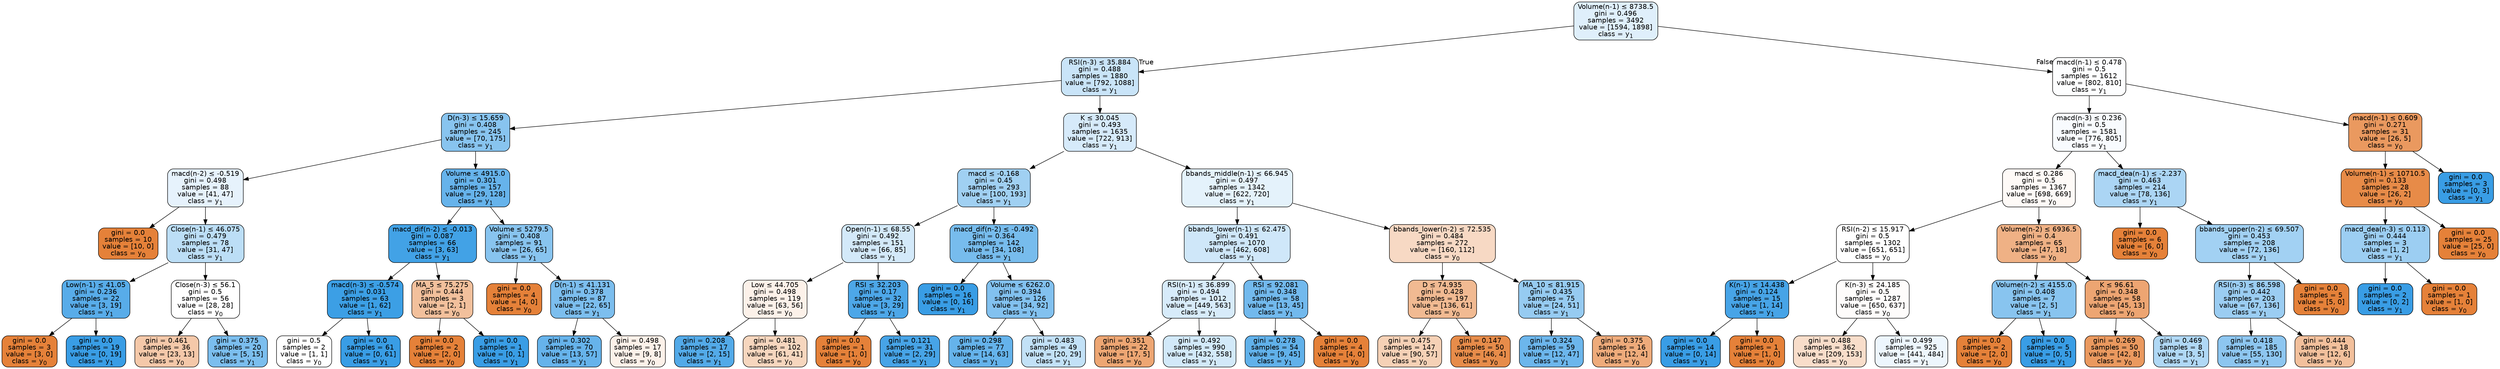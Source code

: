 digraph Tree {
node [shape=box, style="filled, rounded", color="black", fontname=helvetica] ;
edge [fontname=helvetica] ;
0 [label=<Volume(n-1) &le; 8738.5<br/>gini = 0.496<br/>samples = 3492<br/>value = [1594, 1898]<br/>class = y<SUB>1</SUB>>, fillcolor="#dfeffb"] ;
1 [label=<RSI(n-3) &le; 35.884<br/>gini = 0.488<br/>samples = 1880<br/>value = [792, 1088]<br/>class = y<SUB>1</SUB>>, fillcolor="#c9e4f8"] ;
0 -> 1 [labeldistance=2.5, labelangle=45, headlabel="True"] ;
2 [label=<D(n-3) &le; 15.659<br/>gini = 0.408<br/>samples = 245<br/>value = [70, 175]<br/>class = y<SUB>1</SUB>>, fillcolor="#88c4ef"] ;
1 -> 2 ;
3 [label=<macd(n-2) &le; -0.519<br/>gini = 0.498<br/>samples = 88<br/>value = [41, 47]<br/>class = y<SUB>1</SUB>>, fillcolor="#e6f2fc"] ;
2 -> 3 ;
4 [label=<gini = 0.0<br/>samples = 10<br/>value = [10, 0]<br/>class = y<SUB>0</SUB>>, fillcolor="#e58139"] ;
3 -> 4 ;
5 [label=<Close(n-1) &le; 46.075<br/>gini = 0.479<br/>samples = 78<br/>value = [31, 47]<br/>class = y<SUB>1</SUB>>, fillcolor="#bcdef6"] ;
3 -> 5 ;
6 [label=<Low(n-1) &le; 41.05<br/>gini = 0.236<br/>samples = 22<br/>value = [3, 19]<br/>class = y<SUB>1</SUB>>, fillcolor="#58ace9"] ;
5 -> 6 ;
7 [label=<gini = 0.0<br/>samples = 3<br/>value = [3, 0]<br/>class = y<SUB>0</SUB>>, fillcolor="#e58139"] ;
6 -> 7 ;
8 [label=<gini = 0.0<br/>samples = 19<br/>value = [0, 19]<br/>class = y<SUB>1</SUB>>, fillcolor="#399de5"] ;
6 -> 8 ;
9 [label=<Close(n-3) &le; 56.1<br/>gini = 0.5<br/>samples = 56<br/>value = [28, 28]<br/>class = y<SUB>0</SUB>>, fillcolor="#ffffff"] ;
5 -> 9 ;
10 [label=<gini = 0.461<br/>samples = 36<br/>value = [23, 13]<br/>class = y<SUB>0</SUB>>, fillcolor="#f4c8a9"] ;
9 -> 10 ;
11 [label=<gini = 0.375<br/>samples = 20<br/>value = [5, 15]<br/>class = y<SUB>1</SUB>>, fillcolor="#7bbeee"] ;
9 -> 11 ;
12 [label=<Volume &le; 4915.0<br/>gini = 0.301<br/>samples = 157<br/>value = [29, 128]<br/>class = y<SUB>1</SUB>>, fillcolor="#66b3eb"] ;
2 -> 12 ;
13 [label=<macd_dif(n-2) &le; -0.013<br/>gini = 0.087<br/>samples = 66<br/>value = [3, 63]<br/>class = y<SUB>1</SUB>>, fillcolor="#42a2e6"] ;
12 -> 13 ;
14 [label=<macd(n-3) &le; -0.574<br/>gini = 0.031<br/>samples = 63<br/>value = [1, 62]<br/>class = y<SUB>1</SUB>>, fillcolor="#3c9fe5"] ;
13 -> 14 ;
15 [label=<gini = 0.5<br/>samples = 2<br/>value = [1, 1]<br/>class = y<SUB>0</SUB>>, fillcolor="#ffffff"] ;
14 -> 15 ;
16 [label=<gini = 0.0<br/>samples = 61<br/>value = [0, 61]<br/>class = y<SUB>1</SUB>>, fillcolor="#399de5"] ;
14 -> 16 ;
17 [label=<MA_5 &le; 75.275<br/>gini = 0.444<br/>samples = 3<br/>value = [2, 1]<br/>class = y<SUB>0</SUB>>, fillcolor="#f2c09c"] ;
13 -> 17 ;
18 [label=<gini = 0.0<br/>samples = 2<br/>value = [2, 0]<br/>class = y<SUB>0</SUB>>, fillcolor="#e58139"] ;
17 -> 18 ;
19 [label=<gini = 0.0<br/>samples = 1<br/>value = [0, 1]<br/>class = y<SUB>1</SUB>>, fillcolor="#399de5"] ;
17 -> 19 ;
20 [label=<Volume &le; 5279.5<br/>gini = 0.408<br/>samples = 91<br/>value = [26, 65]<br/>class = y<SUB>1</SUB>>, fillcolor="#88c4ef"] ;
12 -> 20 ;
21 [label=<gini = 0.0<br/>samples = 4<br/>value = [4, 0]<br/>class = y<SUB>0</SUB>>, fillcolor="#e58139"] ;
20 -> 21 ;
22 [label=<D(n-1) &le; 41.131<br/>gini = 0.378<br/>samples = 87<br/>value = [22, 65]<br/>class = y<SUB>1</SUB>>, fillcolor="#7cbeee"] ;
20 -> 22 ;
23 [label=<gini = 0.302<br/>samples = 70<br/>value = [13, 57]<br/>class = y<SUB>1</SUB>>, fillcolor="#66b3eb"] ;
22 -> 23 ;
24 [label=<gini = 0.498<br/>samples = 17<br/>value = [9, 8]<br/>class = y<SUB>0</SUB>>, fillcolor="#fcf1e9"] ;
22 -> 24 ;
25 [label=<K &le; 30.045<br/>gini = 0.493<br/>samples = 1635<br/>value = [722, 913]<br/>class = y<SUB>1</SUB>>, fillcolor="#d6eafa"] ;
1 -> 25 ;
26 [label=<macd &le; -0.168<br/>gini = 0.45<br/>samples = 293<br/>value = [100, 193]<br/>class = y<SUB>1</SUB>>, fillcolor="#a0d0f2"] ;
25 -> 26 ;
27 [label=<Open(n-1) &le; 68.55<br/>gini = 0.492<br/>samples = 151<br/>value = [66, 85]<br/>class = y<SUB>1</SUB>>, fillcolor="#d3e9f9"] ;
26 -> 27 ;
28 [label=<Low &le; 44.705<br/>gini = 0.498<br/>samples = 119<br/>value = [63, 56]<br/>class = y<SUB>0</SUB>>, fillcolor="#fcf1e9"] ;
27 -> 28 ;
29 [label=<gini = 0.208<br/>samples = 17<br/>value = [2, 15]<br/>class = y<SUB>1</SUB>>, fillcolor="#53aae8"] ;
28 -> 29 ;
30 [label=<gini = 0.481<br/>samples = 102<br/>value = [61, 41]<br/>class = y<SUB>0</SUB>>, fillcolor="#f6d6be"] ;
28 -> 30 ;
31 [label=<RSI &le; 32.203<br/>gini = 0.17<br/>samples = 32<br/>value = [3, 29]<br/>class = y<SUB>1</SUB>>, fillcolor="#4da7e8"] ;
27 -> 31 ;
32 [label=<gini = 0.0<br/>samples = 1<br/>value = [1, 0]<br/>class = y<SUB>0</SUB>>, fillcolor="#e58139"] ;
31 -> 32 ;
33 [label=<gini = 0.121<br/>samples = 31<br/>value = [2, 29]<br/>class = y<SUB>1</SUB>>, fillcolor="#47a4e7"] ;
31 -> 33 ;
34 [label=<macd_dif(n-2) &le; -0.492<br/>gini = 0.364<br/>samples = 142<br/>value = [34, 108]<br/>class = y<SUB>1</SUB>>, fillcolor="#77bced"] ;
26 -> 34 ;
35 [label=<gini = 0.0<br/>samples = 16<br/>value = [0, 16]<br/>class = y<SUB>1</SUB>>, fillcolor="#399de5"] ;
34 -> 35 ;
36 [label=<Volume &le; 6262.0<br/>gini = 0.394<br/>samples = 126<br/>value = [34, 92]<br/>class = y<SUB>1</SUB>>, fillcolor="#82c1ef"] ;
34 -> 36 ;
37 [label=<gini = 0.298<br/>samples = 77<br/>value = [14, 63]<br/>class = y<SUB>1</SUB>>, fillcolor="#65b3eb"] ;
36 -> 37 ;
38 [label=<gini = 0.483<br/>samples = 49<br/>value = [20, 29]<br/>class = y<SUB>1</SUB>>, fillcolor="#c2e1f7"] ;
36 -> 38 ;
39 [label=<bbands_middle(n-1) &le; 66.945<br/>gini = 0.497<br/>samples = 1342<br/>value = [622, 720]<br/>class = y<SUB>1</SUB>>, fillcolor="#e4f2fb"] ;
25 -> 39 ;
40 [label=<bbands_lower(n-1) &le; 62.475<br/>gini = 0.491<br/>samples = 1070<br/>value = [462, 608]<br/>class = y<SUB>1</SUB>>, fillcolor="#cfe7f9"] ;
39 -> 40 ;
41 [label=<RSI(n-1) &le; 36.899<br/>gini = 0.494<br/>samples = 1012<br/>value = [449, 563]<br/>class = y<SUB>1</SUB>>, fillcolor="#d7ebfa"] ;
40 -> 41 ;
42 [label=<gini = 0.351<br/>samples = 22<br/>value = [17, 5]<br/>class = y<SUB>0</SUB>>, fillcolor="#eda673"] ;
41 -> 42 ;
43 [label=<gini = 0.492<br/>samples = 990<br/>value = [432, 558]<br/>class = y<SUB>1</SUB>>, fillcolor="#d2e9f9"] ;
41 -> 43 ;
44 [label=<RSI &le; 92.081<br/>gini = 0.348<br/>samples = 58<br/>value = [13, 45]<br/>class = y<SUB>1</SUB>>, fillcolor="#72b9ed"] ;
40 -> 44 ;
45 [label=<gini = 0.278<br/>samples = 54<br/>value = [9, 45]<br/>class = y<SUB>1</SUB>>, fillcolor="#61b1ea"] ;
44 -> 45 ;
46 [label=<gini = 0.0<br/>samples = 4<br/>value = [4, 0]<br/>class = y<SUB>0</SUB>>, fillcolor="#e58139"] ;
44 -> 46 ;
47 [label=<bbands_lower(n-2) &le; 72.535<br/>gini = 0.484<br/>samples = 272<br/>value = [160, 112]<br/>class = y<SUB>0</SUB>>, fillcolor="#f7d9c4"] ;
39 -> 47 ;
48 [label=<D &le; 74.935<br/>gini = 0.428<br/>samples = 197<br/>value = [136, 61]<br/>class = y<SUB>0</SUB>>, fillcolor="#f1ba92"] ;
47 -> 48 ;
49 [label=<gini = 0.475<br/>samples = 147<br/>value = [90, 57]<br/>class = y<SUB>0</SUB>>, fillcolor="#f5d1b6"] ;
48 -> 49 ;
50 [label=<gini = 0.147<br/>samples = 50<br/>value = [46, 4]<br/>class = y<SUB>0</SUB>>, fillcolor="#e78c4a"] ;
48 -> 50 ;
51 [label=<MA_10 &le; 81.915<br/>gini = 0.435<br/>samples = 75<br/>value = [24, 51]<br/>class = y<SUB>1</SUB>>, fillcolor="#96cbf1"] ;
47 -> 51 ;
52 [label=<gini = 0.324<br/>samples = 59<br/>value = [12, 47]<br/>class = y<SUB>1</SUB>>, fillcolor="#6cb6ec"] ;
51 -> 52 ;
53 [label=<gini = 0.375<br/>samples = 16<br/>value = [12, 4]<br/>class = y<SUB>0</SUB>>, fillcolor="#eeab7b"] ;
51 -> 53 ;
54 [label=<macd(n-1) &le; 0.478<br/>gini = 0.5<br/>samples = 1612<br/>value = [802, 810]<br/>class = y<SUB>1</SUB>>, fillcolor="#fdfeff"] ;
0 -> 54 [labeldistance=2.5, labelangle=-45, headlabel="False"] ;
55 [label=<macd(n-3) &le; 0.236<br/>gini = 0.5<br/>samples = 1581<br/>value = [776, 805]<br/>class = y<SUB>1</SUB>>, fillcolor="#f8fbfe"] ;
54 -> 55 ;
56 [label=<macd &le; 0.286<br/>gini = 0.5<br/>samples = 1367<br/>value = [698, 669]<br/>class = y<SUB>0</SUB>>, fillcolor="#fefaf7"] ;
55 -> 56 ;
57 [label=<RSI(n-2) &le; 15.917<br/>gini = 0.5<br/>samples = 1302<br/>value = [651, 651]<br/>class = y<SUB>0</SUB>>, fillcolor="#ffffff"] ;
56 -> 57 ;
58 [label=<K(n-1) &le; 14.438<br/>gini = 0.124<br/>samples = 15<br/>value = [1, 14]<br/>class = y<SUB>1</SUB>>, fillcolor="#47a4e7"] ;
57 -> 58 ;
59 [label=<gini = 0.0<br/>samples = 14<br/>value = [0, 14]<br/>class = y<SUB>1</SUB>>, fillcolor="#399de5"] ;
58 -> 59 ;
60 [label=<gini = 0.0<br/>samples = 1<br/>value = [1, 0]<br/>class = y<SUB>0</SUB>>, fillcolor="#e58139"] ;
58 -> 60 ;
61 [label=<K(n-3) &le; 24.185<br/>gini = 0.5<br/>samples = 1287<br/>value = [650, 637]<br/>class = y<SUB>0</SUB>>, fillcolor="#fefcfb"] ;
57 -> 61 ;
62 [label=<gini = 0.488<br/>samples = 362<br/>value = [209, 153]<br/>class = y<SUB>0</SUB>>, fillcolor="#f8ddca"] ;
61 -> 62 ;
63 [label=<gini = 0.499<br/>samples = 925<br/>value = [441, 484]<br/>class = y<SUB>1</SUB>>, fillcolor="#edf6fd"] ;
61 -> 63 ;
64 [label=<Volume(n-2) &le; 6936.5<br/>gini = 0.4<br/>samples = 65<br/>value = [47, 18]<br/>class = y<SUB>0</SUB>>, fillcolor="#efb185"] ;
56 -> 64 ;
65 [label=<Volume(n-2) &le; 4155.0<br/>gini = 0.408<br/>samples = 7<br/>value = [2, 5]<br/>class = y<SUB>1</SUB>>, fillcolor="#88c4ef"] ;
64 -> 65 ;
66 [label=<gini = 0.0<br/>samples = 2<br/>value = [2, 0]<br/>class = y<SUB>0</SUB>>, fillcolor="#e58139"] ;
65 -> 66 ;
67 [label=<gini = 0.0<br/>samples = 5<br/>value = [0, 5]<br/>class = y<SUB>1</SUB>>, fillcolor="#399de5"] ;
65 -> 67 ;
68 [label=<K &le; 96.61<br/>gini = 0.348<br/>samples = 58<br/>value = [45, 13]<br/>class = y<SUB>0</SUB>>, fillcolor="#eda572"] ;
64 -> 68 ;
69 [label=<gini = 0.269<br/>samples = 50<br/>value = [42, 8]<br/>class = y<SUB>0</SUB>>, fillcolor="#ea995f"] ;
68 -> 69 ;
70 [label=<gini = 0.469<br/>samples = 8<br/>value = [3, 5]<br/>class = y<SUB>1</SUB>>, fillcolor="#b0d8f5"] ;
68 -> 70 ;
71 [label=<macd_dea(n-1) &le; -2.237<br/>gini = 0.463<br/>samples = 214<br/>value = [78, 136]<br/>class = y<SUB>1</SUB>>, fillcolor="#abd5f4"] ;
55 -> 71 ;
72 [label=<gini = 0.0<br/>samples = 6<br/>value = [6, 0]<br/>class = y<SUB>0</SUB>>, fillcolor="#e58139"] ;
71 -> 72 ;
73 [label=<bbands_upper(n-2) &le; 69.507<br/>gini = 0.453<br/>samples = 208<br/>value = [72, 136]<br/>class = y<SUB>1</SUB>>, fillcolor="#a2d1f3"] ;
71 -> 73 ;
74 [label=<RSI(n-3) &le; 86.598<br/>gini = 0.442<br/>samples = 203<br/>value = [67, 136]<br/>class = y<SUB>1</SUB>>, fillcolor="#9bcdf2"] ;
73 -> 74 ;
75 [label=<gini = 0.418<br/>samples = 185<br/>value = [55, 130]<br/>class = y<SUB>1</SUB>>, fillcolor="#8dc6f0"] ;
74 -> 75 ;
76 [label=<gini = 0.444<br/>samples = 18<br/>value = [12, 6]<br/>class = y<SUB>0</SUB>>, fillcolor="#f2c09c"] ;
74 -> 76 ;
77 [label=<gini = 0.0<br/>samples = 5<br/>value = [5, 0]<br/>class = y<SUB>0</SUB>>, fillcolor="#e58139"] ;
73 -> 77 ;
78 [label=<macd(n-1) &le; 0.609<br/>gini = 0.271<br/>samples = 31<br/>value = [26, 5]<br/>class = y<SUB>0</SUB>>, fillcolor="#ea995f"] ;
54 -> 78 ;
79 [label=<Volume(n-1) &le; 10710.5<br/>gini = 0.133<br/>samples = 28<br/>value = [26, 2]<br/>class = y<SUB>0</SUB>>, fillcolor="#e78b48"] ;
78 -> 79 ;
80 [label=<macd_dea(n-3) &le; 0.113<br/>gini = 0.444<br/>samples = 3<br/>value = [1, 2]<br/>class = y<SUB>1</SUB>>, fillcolor="#9ccef2"] ;
79 -> 80 ;
81 [label=<gini = 0.0<br/>samples = 2<br/>value = [0, 2]<br/>class = y<SUB>1</SUB>>, fillcolor="#399de5"] ;
80 -> 81 ;
82 [label=<gini = 0.0<br/>samples = 1<br/>value = [1, 0]<br/>class = y<SUB>0</SUB>>, fillcolor="#e58139"] ;
80 -> 82 ;
83 [label=<gini = 0.0<br/>samples = 25<br/>value = [25, 0]<br/>class = y<SUB>0</SUB>>, fillcolor="#e58139"] ;
79 -> 83 ;
84 [label=<gini = 0.0<br/>samples = 3<br/>value = [0, 3]<br/>class = y<SUB>1</SUB>>, fillcolor="#399de5"] ;
78 -> 84 ;
}
